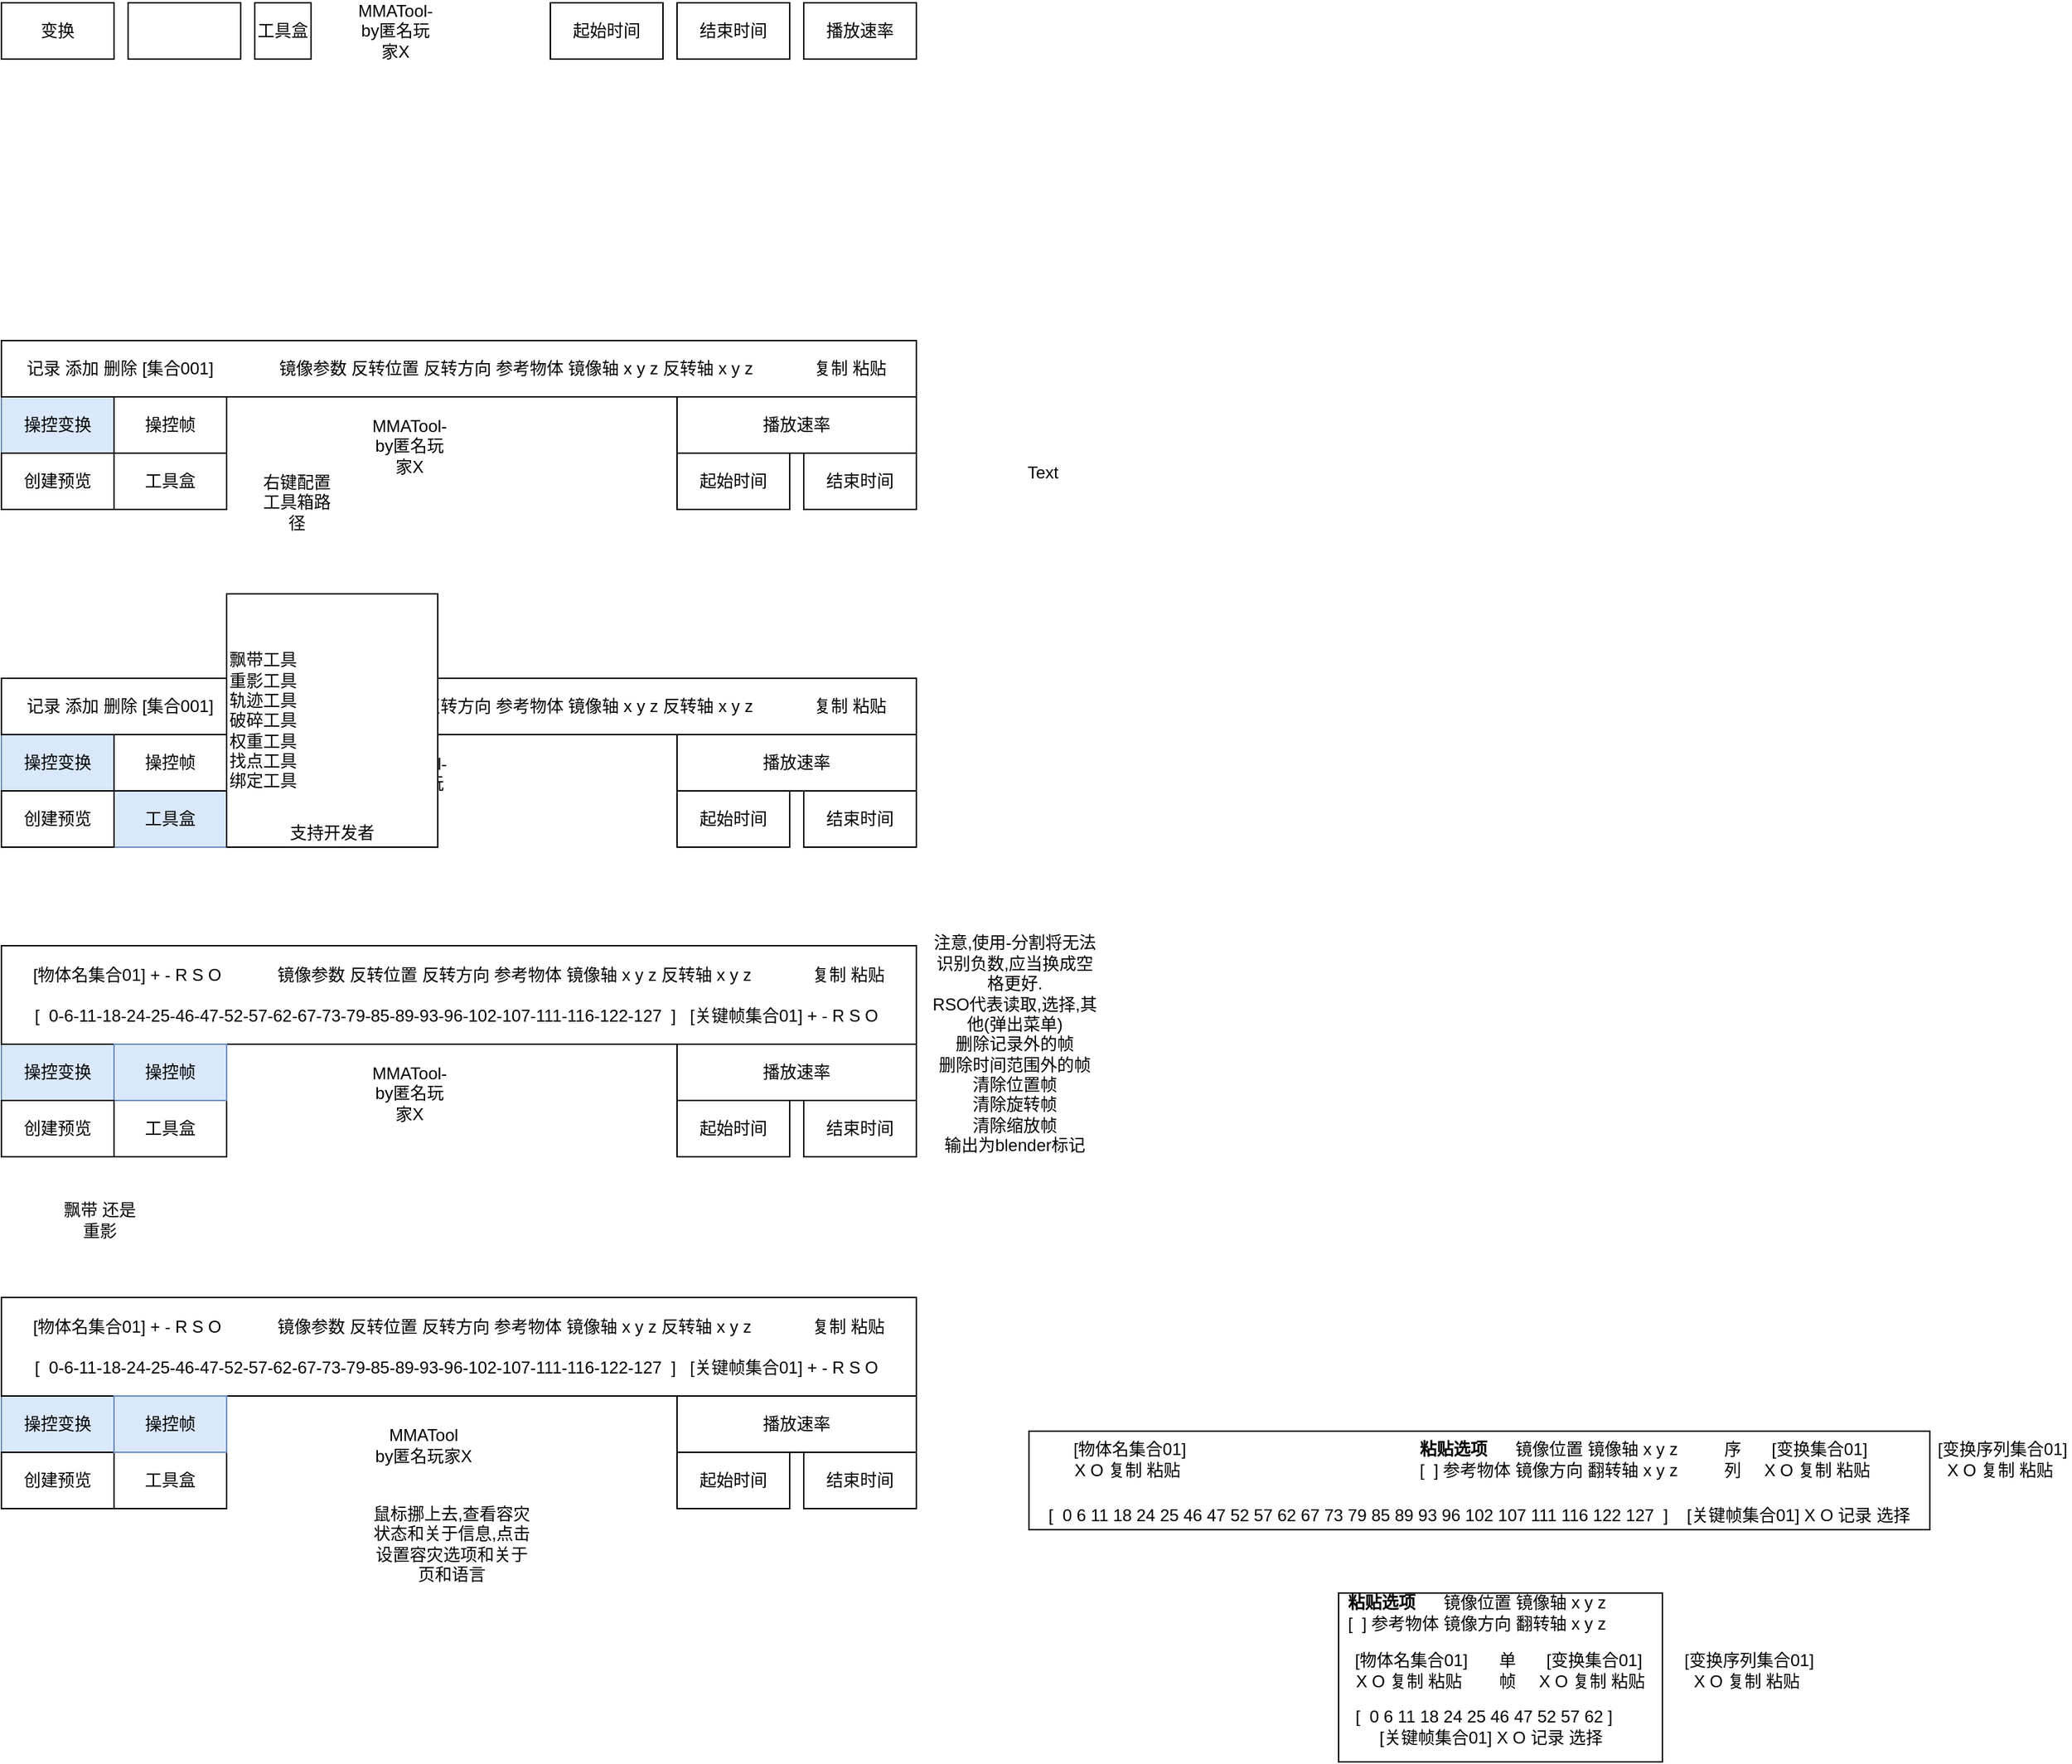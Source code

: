 <mxfile version="16.1.2" type="device"><diagram id="Sm6G7E_ZWD5rHUUUZthR" name="第 1 页"><mxGraphModel dx="918" dy="821" grid="1" gridSize="10" guides="1" tooltips="1" connect="1" arrows="1" fold="1" page="1" pageScale="1" pageWidth="827" pageHeight="1169" math="0" shadow="0"><root><mxCell id="0"/><mxCell id="1" parent="0"/><mxCell id="riWYnYdjf7Xrs_vw8Hhz-14" value="" style="rounded=0;whiteSpace=wrap;html=1;" vertex="1" parent="1"><mxGeometry x="990" y="1170" width="230" height="120" as="geometry"/></mxCell><mxCell id="Qbg4bDmTI-Qo2DbBLt3L-1" value="变换" style="rounded=0;whiteSpace=wrap;html=1;" parent="1" vertex="1"><mxGeometry x="40" y="40" width="80" height="40" as="geometry"/></mxCell><mxCell id="Qbg4bDmTI-Qo2DbBLt3L-2" value="" style="rounded=0;whiteSpace=wrap;html=1;" parent="1" vertex="1"><mxGeometry x="130" y="40" width="80" height="40" as="geometry"/></mxCell><mxCell id="Qbg4bDmTI-Qo2DbBLt3L-3" value="工具盒" style="rounded=0;whiteSpace=wrap;html=1;" parent="1" vertex="1"><mxGeometry x="220" y="40" width="40" height="40" as="geometry"/></mxCell><mxCell id="Qbg4bDmTI-Qo2DbBLt3L-4" value="起始时间" style="rounded=0;whiteSpace=wrap;html=1;" parent="1" vertex="1"><mxGeometry x="430" y="40" width="80" height="40" as="geometry"/></mxCell><mxCell id="Qbg4bDmTI-Qo2DbBLt3L-5" value="结束时间" style="rounded=0;whiteSpace=wrap;html=1;" parent="1" vertex="1"><mxGeometry x="520" y="40" width="80" height="40" as="geometry"/></mxCell><mxCell id="Qbg4bDmTI-Qo2DbBLt3L-6" value="播放速率" style="rounded=0;whiteSpace=wrap;html=1;" parent="1" vertex="1"><mxGeometry x="610" y="40" width="80" height="40" as="geometry"/></mxCell><mxCell id="Qbg4bDmTI-Qo2DbBLt3L-7" value="MMATool-by匿名玩家X" style="text;html=1;strokeColor=none;fillColor=none;align=center;verticalAlign=middle;whiteSpace=wrap;rounded=0;" parent="1" vertex="1"><mxGeometry x="290" y="45" width="60" height="30" as="geometry"/></mxCell><mxCell id="Qbg4bDmTI-Qo2DbBLt3L-8" value="操控变换" style="rounded=0;whiteSpace=wrap;html=1;fillColor=#dae8fc;strokeColor=#6c8ebf;" parent="1" vertex="1"><mxGeometry x="40" y="320" width="80" height="40" as="geometry"/></mxCell><mxCell id="Qbg4bDmTI-Qo2DbBLt3L-10" value="工具盒" style="rounded=0;whiteSpace=wrap;html=1;" parent="1" vertex="1"><mxGeometry x="120" y="359" width="80" height="41" as="geometry"/></mxCell><mxCell id="Qbg4bDmTI-Qo2DbBLt3L-11" value="起始时间" style="rounded=0;whiteSpace=wrap;html=1;" parent="1" vertex="1"><mxGeometry x="520" y="360" width="80" height="40" as="geometry"/></mxCell><mxCell id="Qbg4bDmTI-Qo2DbBLt3L-12" value="结束时间" style="rounded=0;whiteSpace=wrap;html=1;" parent="1" vertex="1"><mxGeometry x="610" y="360" width="80" height="40" as="geometry"/></mxCell><mxCell id="Qbg4bDmTI-Qo2DbBLt3L-13" value="播放速率" style="rounded=0;whiteSpace=wrap;html=1;" parent="1" vertex="1"><mxGeometry x="520" y="320" width="170" height="40" as="geometry"/></mxCell><mxCell id="Qbg4bDmTI-Qo2DbBLt3L-14" value="MMATool-by匿名玩家X" style="text;html=1;strokeColor=none;fillColor=none;align=center;verticalAlign=middle;whiteSpace=wrap;rounded=0;" parent="1" vertex="1"><mxGeometry x="300" y="340" width="60" height="30" as="geometry"/></mxCell><mxCell id="Qbg4bDmTI-Qo2DbBLt3L-15" value="记录 添加 删除 [集合001]&amp;nbsp; &amp;nbsp; &amp;nbsp; &amp;nbsp; &amp;nbsp; &amp;nbsp; &amp;nbsp; 镜像参数 反转位置 反转方向 参考物体 镜像轴 x y z 反转轴 x y z&amp;nbsp; &amp;nbsp; &amp;nbsp; &amp;nbsp; &amp;nbsp; &amp;nbsp; &amp;nbsp;复制 粘贴&amp;nbsp;" style="rounded=0;whiteSpace=wrap;html=1;" parent="1" vertex="1"><mxGeometry x="40" y="280" width="650" height="40" as="geometry"/></mxCell><mxCell id="Qbg4bDmTI-Qo2DbBLt3L-16" value="操控变换" style="rounded=0;whiteSpace=wrap;html=1;fillColor=#dae8fc;strokeColor=#6c8ebf;" parent="1" vertex="1"><mxGeometry x="40" y="560" width="80" height="40" as="geometry"/></mxCell><mxCell id="Qbg4bDmTI-Qo2DbBLt3L-17" value="工具盒" style="rounded=0;whiteSpace=wrap;html=1;fillColor=#dae8fc;strokeColor=#6c8ebf;" parent="1" vertex="1"><mxGeometry x="120" y="600" width="80" height="40" as="geometry"/></mxCell><mxCell id="Qbg4bDmTI-Qo2DbBLt3L-21" value="MMATool-by匿名玩家X" style="text;html=1;strokeColor=none;fillColor=none;align=center;verticalAlign=middle;whiteSpace=wrap;rounded=0;" parent="1" vertex="1"><mxGeometry x="300" y="580" width="60" height="30" as="geometry"/></mxCell><mxCell id="Qbg4bDmTI-Qo2DbBLt3L-22" value="记录 添加 删除 [集合001]&amp;nbsp; &amp;nbsp; &amp;nbsp; &amp;nbsp; &amp;nbsp; &amp;nbsp; &amp;nbsp; 镜像参数 反转位置 反转方向 参考物体 镜像轴 x y z 反转轴 x y z&amp;nbsp; &amp;nbsp; &amp;nbsp; &amp;nbsp; &amp;nbsp; &amp;nbsp; &amp;nbsp;复制 粘贴&amp;nbsp;" style="rounded=0;whiteSpace=wrap;html=1;" parent="1" vertex="1"><mxGeometry x="40" y="520" width="650" height="40" as="geometry"/></mxCell><mxCell id="Qbg4bDmTI-Qo2DbBLt3L-23" value="&lt;div style=&quot;text-align: justify&quot;&gt;飘带工具&lt;/div&gt;&lt;div style=&quot;text-align: justify&quot;&gt;重影工具&lt;/div&gt;&lt;div style=&quot;text-align: justify&quot;&gt;轨迹工具&lt;/div&gt;&lt;div style=&quot;text-align: justify&quot;&gt;破碎工具&lt;/div&gt;&lt;div style=&quot;text-align: justify&quot;&gt;权重工具&lt;/div&gt;&lt;div style=&quot;text-align: justify&quot;&gt;找点工具&lt;/div&gt;&lt;div style=&quot;text-align: justify&quot;&gt;绑定工具&lt;/div&gt;" style="rounded=0;whiteSpace=wrap;html=1;align=left;" parent="1" vertex="1"><mxGeometry x="200" y="460" width="150" height="180" as="geometry"/></mxCell><mxCell id="Qbg4bDmTI-Qo2DbBLt3L-25" value="右键配置工具箱路径" style="text;html=1;strokeColor=none;fillColor=none;align=center;verticalAlign=middle;whiteSpace=wrap;rounded=0;" parent="1" vertex="1"><mxGeometry x="220" y="380" width="60" height="30" as="geometry"/></mxCell><mxCell id="Qbg4bDmTI-Qo2DbBLt3L-26" value="起始时间" style="rounded=0;whiteSpace=wrap;html=1;" parent="1" vertex="1"><mxGeometry x="520" y="600" width="80" height="40" as="geometry"/></mxCell><mxCell id="Qbg4bDmTI-Qo2DbBLt3L-27" value="结束时间" style="rounded=0;whiteSpace=wrap;html=1;" parent="1" vertex="1"><mxGeometry x="610" y="600" width="80" height="40" as="geometry"/></mxCell><mxCell id="Qbg4bDmTI-Qo2DbBLt3L-28" value="播放速率" style="rounded=0;whiteSpace=wrap;html=1;" parent="1" vertex="1"><mxGeometry x="520" y="560" width="170" height="40" as="geometry"/></mxCell><mxCell id="Qbg4bDmTI-Qo2DbBLt3L-30" value="Text" style="text;html=1;strokeColor=none;fillColor=none;align=center;verticalAlign=middle;whiteSpace=wrap;rounded=0;" parent="1" vertex="1"><mxGeometry x="750" y="359" width="60" height="30" as="geometry"/></mxCell><mxCell id="Qbg4bDmTI-Qo2DbBLt3L-31" value="操控帧" style="rounded=0;whiteSpace=wrap;html=1;" parent="1" vertex="1"><mxGeometry x="120" y="320" width="80" height="40" as="geometry"/></mxCell><mxCell id="Qbg4bDmTI-Qo2DbBLt3L-32" value="操控帧" style="rounded=0;whiteSpace=wrap;html=1;" parent="1" vertex="1"><mxGeometry x="120" y="560" width="80" height="40" as="geometry"/></mxCell><mxCell id="Qbg4bDmTI-Qo2DbBLt3L-33" value="&#10;&#10;&lt;span style=&quot;color: rgb(0, 0, 0); font-family: helvetica; font-size: 12px; font-style: normal; font-weight: 400; letter-spacing: normal; text-align: center; text-indent: 0px; text-transform: none; word-spacing: 0px; background-color: rgb(248, 249, 250); display: inline; float: none;&quot;&gt;创建预览&lt;/span&gt;&#10;&#10;" style="rounded=0;whiteSpace=wrap;html=1;" parent="1" vertex="1"><mxGeometry x="40" y="360" width="80" height="40" as="geometry"/></mxCell><mxCell id="Qbg4bDmTI-Qo2DbBLt3L-34" value="&#10;&#10;&lt;span style=&quot;color: rgb(0, 0, 0); font-family: helvetica; font-size: 12px; font-style: normal; font-weight: 400; letter-spacing: normal; text-align: center; text-indent: 0px; text-transform: none; word-spacing: 0px; background-color: rgb(248, 249, 250); display: inline; float: none;&quot;&gt;创建预览&lt;/span&gt;&#10;&#10;" style="rounded=0;whiteSpace=wrap;html=1;" parent="1" vertex="1"><mxGeometry x="40" y="600" width="80" height="40" as="geometry"/></mxCell><mxCell id="Qbg4bDmTI-Qo2DbBLt3L-35" value="操控变换" style="rounded=0;whiteSpace=wrap;html=1;fillColor=#dae8fc;strokeColor=#6c8ebf;" parent="1" vertex="1"><mxGeometry x="40" y="780" width="80" height="40" as="geometry"/></mxCell><mxCell id="Qbg4bDmTI-Qo2DbBLt3L-36" value="工具盒" style="rounded=0;whiteSpace=wrap;html=1;" parent="1" vertex="1"><mxGeometry x="120" y="820" width="80" height="40" as="geometry"/></mxCell><mxCell id="Qbg4bDmTI-Qo2DbBLt3L-37" value="MMATool-by匿名玩家X" style="text;html=1;strokeColor=none;fillColor=none;align=center;verticalAlign=middle;whiteSpace=wrap;rounded=0;" parent="1" vertex="1"><mxGeometry x="300" y="800" width="60" height="30" as="geometry"/></mxCell><mxCell id="Qbg4bDmTI-Qo2DbBLt3L-38" value="&amp;nbsp;[物体名集合01] + - R S O&amp;nbsp; &amp;nbsp; &amp;nbsp; &amp;nbsp; &amp;nbsp; &amp;nbsp; 镜像参数 反转位置 反转方向 参考物体 镜像轴 x y z 反转轴 x y z&amp;nbsp; &amp;nbsp; &amp;nbsp; &amp;nbsp; &amp;nbsp; &amp;nbsp; &amp;nbsp;复制 粘贴&amp;nbsp;&lt;br&gt;&lt;br&gt;[&amp;nbsp; 0-6-11-18-24-25-46-47-52-57-62-67-73-79-85-89-93-96-102-107-111-116-122-127&amp;nbsp; ]&amp;nbsp; &amp;nbsp;[关键帧集合01] + - R S O&amp;nbsp;" style="rounded=0;whiteSpace=wrap;html=1;" parent="1" vertex="1"><mxGeometry x="40" y="710" width="650" height="70" as="geometry"/></mxCell><mxCell id="Qbg4bDmTI-Qo2DbBLt3L-40" value="起始时间" style="rounded=0;whiteSpace=wrap;html=1;" parent="1" vertex="1"><mxGeometry x="520" y="820" width="80" height="40" as="geometry"/></mxCell><mxCell id="Qbg4bDmTI-Qo2DbBLt3L-41" value="结束时间" style="rounded=0;whiteSpace=wrap;html=1;" parent="1" vertex="1"><mxGeometry x="610" y="820" width="80" height="40" as="geometry"/></mxCell><mxCell id="Qbg4bDmTI-Qo2DbBLt3L-42" value="播放速率" style="rounded=0;whiteSpace=wrap;html=1;" parent="1" vertex="1"><mxGeometry x="520" y="780" width="170" height="40" as="geometry"/></mxCell><mxCell id="Qbg4bDmTI-Qo2DbBLt3L-43" value="操控帧" style="rounded=0;whiteSpace=wrap;html=1;fillColor=#dae8fc;strokeColor=#6c8ebf;" parent="1" vertex="1"><mxGeometry x="120" y="780" width="80" height="40" as="geometry"/></mxCell><mxCell id="Qbg4bDmTI-Qo2DbBLt3L-44" value="创建预览" style="rounded=0;whiteSpace=wrap;html=1;" parent="1" vertex="1"><mxGeometry x="40" y="820" width="80" height="40" as="geometry"/></mxCell><mxCell id="Qbg4bDmTI-Qo2DbBLt3L-45" value="注意,使用-分割将无法识别负数,应当换成空格更好.&lt;br&gt;RSO代表读取,选择,其他(弹出菜单)&lt;br&gt;删除记录外的帧&lt;br&gt;删除时间范围外的帧&lt;br&gt;清除位置帧&lt;br&gt;清除旋转帧&lt;br&gt;清除缩放帧&lt;br&gt;输出为blender标记" style="text;html=1;strokeColor=none;fillColor=none;align=center;verticalAlign=middle;whiteSpace=wrap;rounded=0;" parent="1" vertex="1"><mxGeometry x="700" y="720" width="120" height="120" as="geometry"/></mxCell><mxCell id="Qbg4bDmTI-Qo2DbBLt3L-46" value="飘带 还是 重影" style="text;html=1;strokeColor=none;fillColor=none;align=center;verticalAlign=middle;whiteSpace=wrap;rounded=0;" parent="1" vertex="1"><mxGeometry x="80" y="890" width="60" height="30" as="geometry"/></mxCell><mxCell id="uKQlx0FxfLwgkSJGCFR4-1" value="操控变换" style="rounded=0;whiteSpace=wrap;html=1;fillColor=#dae8fc;strokeColor=#6c8ebf;" parent="1" vertex="1"><mxGeometry x="40" y="1030" width="80" height="40" as="geometry"/></mxCell><mxCell id="uKQlx0FxfLwgkSJGCFR4-2" value="工具盒" style="rounded=0;whiteSpace=wrap;html=1;" parent="1" vertex="1"><mxGeometry x="120" y="1070" width="80" height="40" as="geometry"/></mxCell><mxCell id="uKQlx0FxfLwgkSJGCFR4-3" value="MMATool&lt;br&gt;by匿名玩家X" style="text;html=1;strokeColor=none;fillColor=none;align=center;verticalAlign=middle;whiteSpace=wrap;rounded=0;" parent="1" vertex="1"><mxGeometry x="300" y="1050" width="80" height="30" as="geometry"/></mxCell><mxCell id="uKQlx0FxfLwgkSJGCFR4-4" value="&amp;nbsp;[物体名集合01] + - R S O&amp;nbsp; &amp;nbsp; &amp;nbsp; &amp;nbsp; &amp;nbsp; &amp;nbsp; 镜像参数 反转位置 反转方向 参考物体 镜像轴 x y z 反转轴 x y z&amp;nbsp; &amp;nbsp; &amp;nbsp; &amp;nbsp; &amp;nbsp; &amp;nbsp; &amp;nbsp;复制 粘贴&amp;nbsp;&lt;br&gt;&lt;br&gt;[&amp;nbsp; 0-6-11-18-24-25-46-47-52-57-62-67-73-79-85-89-93-96-102-107-111-116-122-127&amp;nbsp; ]&amp;nbsp; &amp;nbsp;[关键帧集合01] + - R S O&amp;nbsp;" style="rounded=0;whiteSpace=wrap;html=1;" parent="1" vertex="1"><mxGeometry x="40" y="960" width="650" height="70" as="geometry"/></mxCell><mxCell id="uKQlx0FxfLwgkSJGCFR4-5" value="起始时间" style="rounded=0;whiteSpace=wrap;html=1;" parent="1" vertex="1"><mxGeometry x="520" y="1070" width="80" height="40" as="geometry"/></mxCell><mxCell id="uKQlx0FxfLwgkSJGCFR4-6" value="结束时间" style="rounded=0;whiteSpace=wrap;html=1;" parent="1" vertex="1"><mxGeometry x="610" y="1070" width="80" height="40" as="geometry"/></mxCell><mxCell id="uKQlx0FxfLwgkSJGCFR4-7" value="播放速率" style="rounded=0;whiteSpace=wrap;html=1;" parent="1" vertex="1"><mxGeometry x="520" y="1030" width="170" height="40" as="geometry"/></mxCell><mxCell id="uKQlx0FxfLwgkSJGCFR4-9" value="创建预览" style="rounded=0;whiteSpace=wrap;html=1;" parent="1" vertex="1"><mxGeometry x="40" y="1070" width="80" height="40" as="geometry"/></mxCell><mxCell id="uKQlx0FxfLwgkSJGCFR4-10" value="鼠标挪上去,查看容灾状态和关于信息,点击设置容灾选项和关于页和语言" style="text;html=1;strokeColor=none;fillColor=none;align=center;verticalAlign=middle;whiteSpace=wrap;rounded=0;" parent="1" vertex="1"><mxGeometry x="300" y="1120" width="120" height="30" as="geometry"/></mxCell><mxCell id="uKQlx0FxfLwgkSJGCFR4-11" value="操控帧" style="rounded=0;whiteSpace=wrap;html=1;fillColor=#dae8fc;strokeColor=#6c8ebf;" parent="1" vertex="1"><mxGeometry x="120" y="1030" width="80" height="40" as="geometry"/></mxCell><mxCell id="uKQlx0FxfLwgkSJGCFR4-13" value="支持开发者" style="text;html=1;strokeColor=none;fillColor=none;align=center;verticalAlign=middle;whiteSpace=wrap;rounded=0;" parent="1" vertex="1"><mxGeometry x="200" y="620" width="150" height="20" as="geometry"/></mxCell><mxCell id="riWYnYdjf7Xrs_vw8Hhz-1" value="" style="rounded=0;whiteSpace=wrap;html=1;" vertex="1" parent="1"><mxGeometry x="770" y="1055" width="640" height="70" as="geometry"/></mxCell><mxCell id="riWYnYdjf7Xrs_vw8Hhz-2" value="&amp;nbsp;[物体名集合01]&lt;br&gt;X O 复制 粘贴" style="text;html=1;strokeColor=none;fillColor=none;align=center;verticalAlign=middle;whiteSpace=wrap;rounded=0;" vertex="1" parent="1"><mxGeometry x="790" y="1060" width="100" height="30" as="geometry"/></mxCell><mxCell id="riWYnYdjf7Xrs_vw8Hhz-3" value="&amp;nbsp;[变换集合01]&lt;br&gt;X O 复制 粘贴" style="text;html=1;strokeColor=none;fillColor=none;align=center;verticalAlign=middle;whiteSpace=wrap;rounded=0;" vertex="1" parent="1"><mxGeometry x="1280" y="1060" width="100" height="30" as="geometry"/></mxCell><mxCell id="riWYnYdjf7Xrs_vw8Hhz-4" value="&amp;nbsp;[变换序列集合01]&lt;br&gt;X O 复制 粘贴" style="text;html=1;strokeColor=none;fillColor=none;align=center;verticalAlign=middle;whiteSpace=wrap;rounded=0;" vertex="1" parent="1"><mxGeometry x="1410" y="1060" width="100" height="30" as="geometry"/></mxCell><mxCell id="riWYnYdjf7Xrs_vw8Hhz-5" value="序列" style="text;html=1;strokeColor=none;fillColor=none;align=center;verticalAlign=middle;whiteSpace=wrap;rounded=0;" vertex="1" parent="1"><mxGeometry x="1260" y="1060" width="20" height="30" as="geometry"/></mxCell><mxCell id="riWYnYdjf7Xrs_vw8Hhz-7" value="&lt;b&gt;粘贴选项&lt;/b&gt;&amp;nbsp; &amp;nbsp; &amp;nbsp; 镜像位置 镜像轴 x y z&amp;nbsp;&lt;br&gt;[&amp;nbsp; ] 参考物体 镜像方向 翻转轴 x y z&amp;nbsp;" style="text;html=1;strokeColor=none;fillColor=none;align=center;verticalAlign=middle;whiteSpace=wrap;rounded=0;" vertex="1" parent="1"><mxGeometry x="1041" y="1060" width="200" height="30" as="geometry"/></mxCell><mxCell id="riWYnYdjf7Xrs_vw8Hhz-8" value="[&amp;nbsp; 0 6 11 18 24 25 46 47 52 57 62 67 73 79 85 89 93 96 102 107 111 116 122 127&amp;nbsp; ]&amp;nbsp; &amp;nbsp;&amp;nbsp;[关键帧集合01] X O 记录 选择" style="text;html=1;strokeColor=none;fillColor=none;align=center;verticalAlign=middle;whiteSpace=wrap;rounded=0;" vertex="1" parent="1"><mxGeometry x="750" y="1100" width="680" height="30" as="geometry"/></mxCell><mxCell id="riWYnYdjf7Xrs_vw8Hhz-9" value="&amp;nbsp;[物体名集合01]&lt;br&gt;X O 复制 粘贴" style="text;html=1;strokeColor=none;fillColor=none;align=center;verticalAlign=middle;whiteSpace=wrap;rounded=0;" vertex="1" parent="1"><mxGeometry x="990" y="1210" width="100" height="30" as="geometry"/></mxCell><mxCell id="riWYnYdjf7Xrs_vw8Hhz-10" value="&amp;nbsp;[变换集合01]&lt;br&gt;X O 复制 粘贴" style="text;html=1;strokeColor=none;fillColor=none;align=center;verticalAlign=middle;whiteSpace=wrap;rounded=0;" vertex="1" parent="1"><mxGeometry x="1120" y="1210" width="100" height="30" as="geometry"/></mxCell><mxCell id="riWYnYdjf7Xrs_vw8Hhz-11" value="单帧" style="text;html=1;strokeColor=none;fillColor=none;align=center;verticalAlign=middle;whiteSpace=wrap;rounded=0;" vertex="1" parent="1"><mxGeometry x="1100" y="1210" width="20" height="30" as="geometry"/></mxCell><mxCell id="riWYnYdjf7Xrs_vw8Hhz-12" value="&lt;b&gt;粘贴选项&lt;/b&gt;&amp;nbsp; &amp;nbsp; &amp;nbsp; 镜像位置 镜像轴 x y z&amp;nbsp;&lt;br&gt;[&amp;nbsp; ] 参考物体 镜像方向 翻转轴 x y z&amp;nbsp;" style="text;html=1;strokeColor=none;fillColor=none;align=center;verticalAlign=middle;whiteSpace=wrap;rounded=0;" vertex="1" parent="1"><mxGeometry x="990" y="1169" width="200" height="30" as="geometry"/></mxCell><mxCell id="riWYnYdjf7Xrs_vw8Hhz-13" value="&amp;nbsp;[变换序列集合01]&lt;br&gt;X O 复制 粘贴" style="text;html=1;strokeColor=none;fillColor=none;align=center;verticalAlign=middle;whiteSpace=wrap;rounded=0;" vertex="1" parent="1"><mxGeometry x="1230" y="1210" width="100" height="30" as="geometry"/></mxCell><mxCell id="riWYnYdjf7Xrs_vw8Hhz-15" value="[&amp;nbsp; 0 6 11 18 24 25 46 47 52 57 62 ]&amp;nbsp; &lt;br&gt;&amp;nbsp; [关键帧集合01] X O 记录 选择" style="text;html=1;strokeColor=none;fillColor=none;align=center;verticalAlign=middle;whiteSpace=wrap;rounded=0;" vertex="1" parent="1"><mxGeometry x="1000" y="1250" width="190" height="30" as="geometry"/></mxCell></root></mxGraphModel></diagram></mxfile>